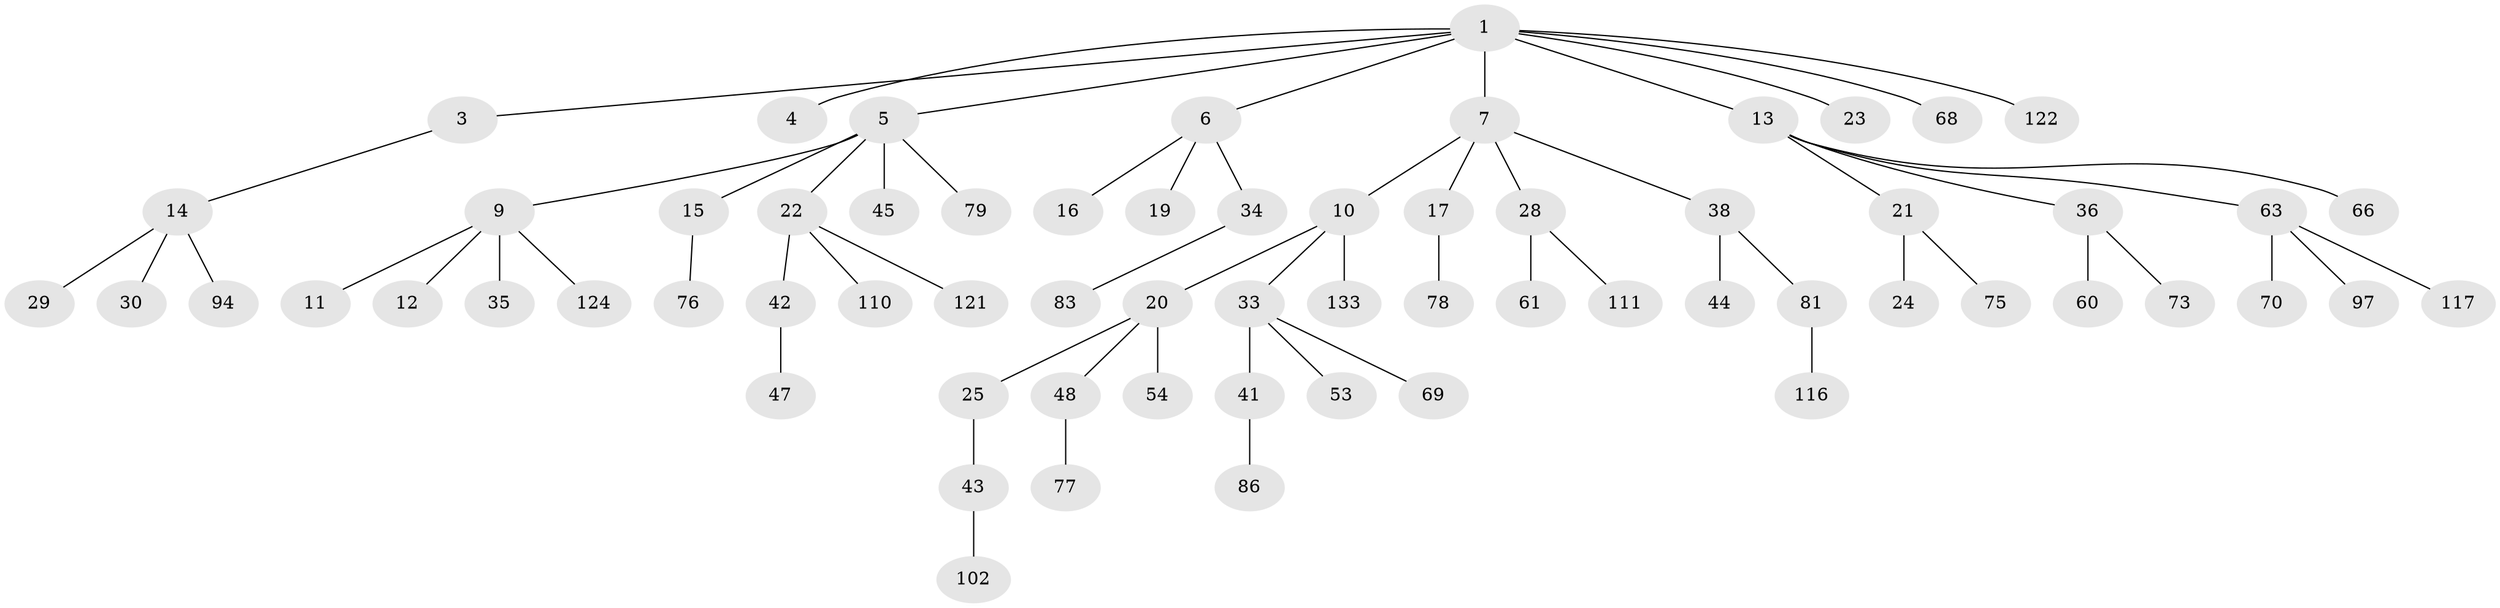 // original degree distribution, {5: 0.05263157894736842, 6: 0.03007518796992481, 4: 0.06766917293233082, 1: 0.5338345864661654, 3: 0.10526315789473684, 2: 0.21052631578947367}
// Generated by graph-tools (version 1.1) at 2025/19/03/04/25 18:19:21]
// undirected, 66 vertices, 65 edges
graph export_dot {
graph [start="1"]
  node [color=gray90,style=filled];
  1 [super="+2"];
  3 [super="+93+39"];
  4;
  5;
  6 [super="+26"];
  7 [super="+8+27"];
  9;
  10;
  11 [super="+50+101+114+96+31"];
  12;
  13;
  14;
  15 [super="+58"];
  16 [super="+115"];
  17 [super="+18+127+92"];
  19;
  20;
  21 [super="+32"];
  22;
  23 [super="+71"];
  24 [super="+103"];
  25 [super="+64+104+85+72"];
  28 [super="+74"];
  29 [super="+98+37"];
  30;
  33 [super="+80+49+52"];
  34 [super="+67+56"];
  35;
  36 [super="+40"];
  38 [super="+59"];
  41;
  42;
  43;
  44;
  45;
  47;
  48;
  53;
  54;
  60 [super="+132+107"];
  61 [super="+100+95"];
  63 [super="+65+87"];
  66 [super="+120"];
  68;
  69;
  70 [super="+123+126"];
  73 [super="+88"];
  75 [super="+82"];
  76 [super="+113+119"];
  77;
  78;
  79;
  81;
  83;
  86 [super="+131+108"];
  94;
  97;
  102;
  110;
  111;
  116;
  117;
  121;
  122;
  124;
  133;
  1 -- 3;
  1 -- 4;
  1 -- 23;
  1 -- 68;
  1 -- 5;
  1 -- 6;
  1 -- 7;
  1 -- 122;
  1 -- 13;
  3 -- 14;
  5 -- 9;
  5 -- 15;
  5 -- 22;
  5 -- 45;
  5 -- 79;
  6 -- 16;
  6 -- 19;
  6 -- 34;
  7 -- 17;
  7 -- 38;
  7 -- 10;
  7 -- 28;
  9 -- 11;
  9 -- 12;
  9 -- 35;
  9 -- 124;
  10 -- 20;
  10 -- 33;
  10 -- 133;
  13 -- 21;
  13 -- 36;
  13 -- 63;
  13 -- 66;
  14 -- 29;
  14 -- 30;
  14 -- 94;
  15 -- 76;
  17 -- 78;
  20 -- 25;
  20 -- 48;
  20 -- 54;
  21 -- 24;
  21 -- 75;
  22 -- 42;
  22 -- 110;
  22 -- 121;
  25 -- 43;
  28 -- 61;
  28 -- 111;
  33 -- 41;
  33 -- 53;
  33 -- 69;
  34 -- 83;
  36 -- 73;
  36 -- 60;
  38 -- 44;
  38 -- 81;
  41 -- 86;
  42 -- 47;
  43 -- 102;
  48 -- 77;
  63 -- 70;
  63 -- 97;
  63 -- 117;
  81 -- 116;
}
